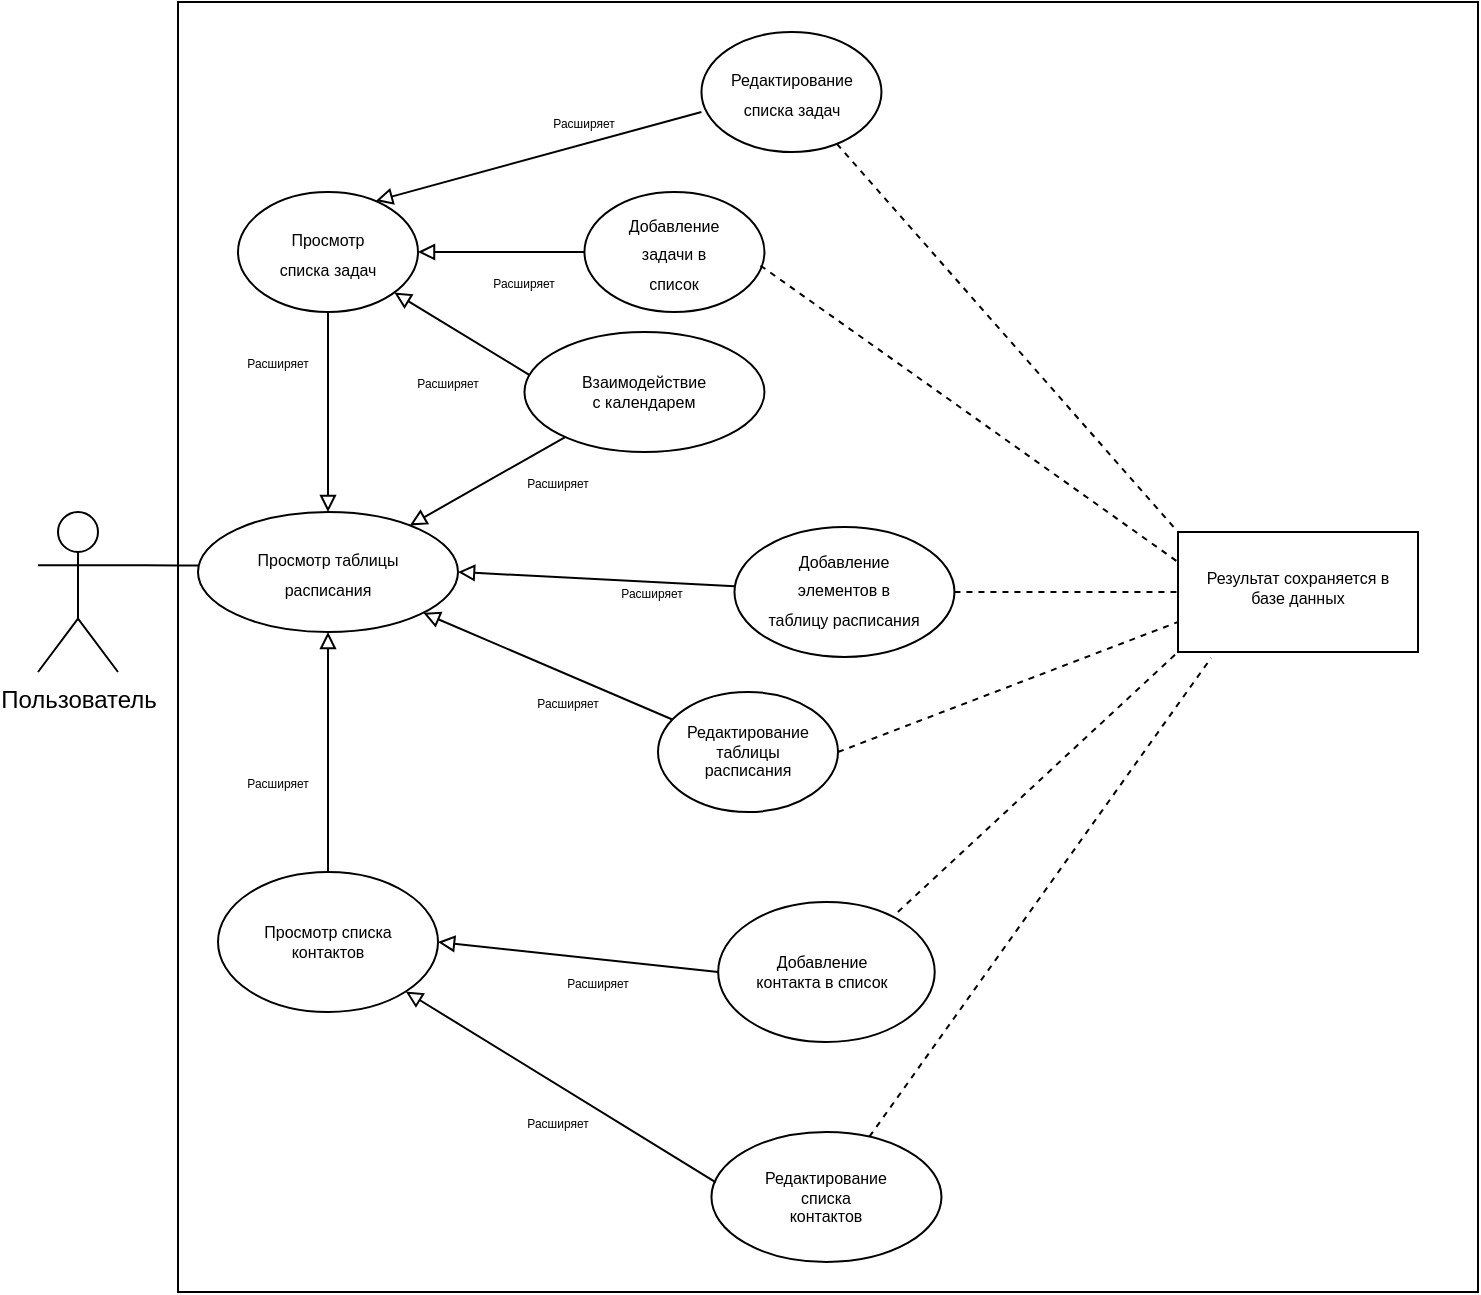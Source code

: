 <mxfile version="20.7.4" type="github">
  <diagram id="CMiNfKQvLbD95QUIcFMf" name="Страница 1">
    <mxGraphModel dx="955" dy="643" grid="1" gridSize="10" guides="1" tooltips="1" connect="1" arrows="1" fold="1" page="1" pageScale="1" pageWidth="827" pageHeight="1169" math="0" shadow="0">
      <root>
        <mxCell id="0" />
        <mxCell id="1" parent="0" />
        <mxCell id="cssiP6jLNBukrXoCatfn-72" value="" style="rounded=0;whiteSpace=wrap;html=1;fontSize=8;" vertex="1" parent="1">
          <mxGeometry x="150" y="45" width="650" height="645" as="geometry" />
        </mxCell>
        <mxCell id="cssiP6jLNBukrXoCatfn-5" style="edgeStyle=orthogonalEdgeStyle;rounded=1;orthogonalLoop=1;jettySize=auto;html=1;exitX=1;exitY=0.333;exitDx=0;exitDy=0;exitPerimeter=0;entryX=0.001;entryY=0.405;entryDx=0;entryDy=0;entryPerimeter=0;endArrow=none;endFill=0;" edge="1" parent="1" source="cssiP6jLNBukrXoCatfn-1">
          <mxGeometry relative="1" as="geometry">
            <mxPoint x="160.56" y="326.8" as="targetPoint" />
          </mxGeometry>
        </mxCell>
        <mxCell id="cssiP6jLNBukrXoCatfn-1" value="Пользователь" style="shape=umlActor;verticalLabelPosition=bottom;verticalAlign=top;html=1;outlineConnect=0;rounded=1;" vertex="1" parent="1">
          <mxGeometry x="80" y="300" width="40" height="80" as="geometry" />
        </mxCell>
        <mxCell id="cssiP6jLNBukrXoCatfn-6" value="" style="ellipse;whiteSpace=wrap;html=1;rounded=1;" vertex="1" parent="1">
          <mxGeometry x="160" y="300" width="130" height="60" as="geometry" />
        </mxCell>
        <mxCell id="cssiP6jLNBukrXoCatfn-9" value="&lt;font style=&quot;font-size: 8px;&quot;&gt;Просмотр таблицы раcписания&lt;/font&gt;" style="text;html=1;strokeColor=none;fillColor=none;align=center;verticalAlign=middle;whiteSpace=wrap;rounded=1;" vertex="1" parent="1">
          <mxGeometry x="180" y="315" width="90" height="30" as="geometry" />
        </mxCell>
        <mxCell id="cssiP6jLNBukrXoCatfn-14" style="edgeStyle=orthogonalEdgeStyle;rounded=1;orthogonalLoop=1;jettySize=auto;html=1;exitX=0.5;exitY=0;exitDx=0;exitDy=0;entryX=0.5;entryY=1;entryDx=0;entryDy=0;fontSize=7;endArrow=block;endFill=0;" edge="1" parent="1" source="cssiP6jLNBukrXoCatfn-12" target="cssiP6jLNBukrXoCatfn-6">
          <mxGeometry relative="1" as="geometry" />
        </mxCell>
        <mxCell id="cssiP6jLNBukrXoCatfn-12" value="" style="ellipse;whiteSpace=wrap;html=1;fontSize=8;rounded=1;" vertex="1" parent="1">
          <mxGeometry x="170" y="480" width="110" height="70" as="geometry" />
        </mxCell>
        <mxCell id="cssiP6jLNBukrXoCatfn-13" value="&lt;font style=&quot;font-size: 8px;&quot;&gt;Просмотр списка контактов&lt;/font&gt;" style="text;html=1;strokeColor=none;fillColor=none;align=center;verticalAlign=middle;whiteSpace=wrap;rounded=1;fontSize=8;" vertex="1" parent="1">
          <mxGeometry x="185" y="500" width="80" height="30" as="geometry" />
        </mxCell>
        <mxCell id="cssiP6jLNBukrXoCatfn-15" value="" style="ellipse;whiteSpace=wrap;html=1;fontSize=7;rounded=1;" vertex="1" parent="1">
          <mxGeometry x="323.23" y="210" width="120" height="60" as="geometry" />
        </mxCell>
        <mxCell id="cssiP6jLNBukrXoCatfn-16" value="&lt;font style=&quot;font-size: 8px;&quot;&gt;Взаимодействие с календарем&lt;/font&gt;" style="text;html=1;strokeColor=none;fillColor=none;align=center;verticalAlign=middle;whiteSpace=wrap;rounded=1;fontSize=7;" vertex="1" parent="1">
          <mxGeometry x="353.23" y="225" width="60" height="30" as="geometry" />
        </mxCell>
        <mxCell id="cssiP6jLNBukrXoCatfn-17" value="" style="endArrow=block;html=1;rounded=1;fontSize=8;endFill=0;" edge="1" parent="1" source="cssiP6jLNBukrXoCatfn-15" target="cssiP6jLNBukrXoCatfn-6">
          <mxGeometry width="50" height="50" relative="1" as="geometry">
            <mxPoint x="263.23" y="471.79" as="sourcePoint" />
            <mxPoint x="209.001" y="398.215" as="targetPoint" />
          </mxGeometry>
        </mxCell>
        <mxCell id="cssiP6jLNBukrXoCatfn-19" value="&lt;font style=&quot;font-size: 6px;&quot;&gt;Расширяет&lt;/font&gt;" style="text;html=1;strokeColor=none;fillColor=none;align=center;verticalAlign=middle;whiteSpace=wrap;rounded=1;fontSize=8;" vertex="1" parent="1">
          <mxGeometry x="255" y="220" width="60" height="30" as="geometry" />
        </mxCell>
        <mxCell id="cssiP6jLNBukrXoCatfn-20" value="" style="ellipse;whiteSpace=wrap;html=1;fontSize=8;rounded=1;" vertex="1" parent="1">
          <mxGeometry x="390" y="390" width="90" height="60" as="geometry" />
        </mxCell>
        <mxCell id="cssiP6jLNBukrXoCatfn-21" value="Редактирование таблицы расписания" style="text;html=1;strokeColor=none;fillColor=none;align=center;verticalAlign=middle;whiteSpace=wrap;rounded=1;fontSize=8;" vertex="1" parent="1">
          <mxGeometry x="405" y="405" width="60" height="30" as="geometry" />
        </mxCell>
        <mxCell id="cssiP6jLNBukrXoCatfn-23" value="" style="endArrow=block;html=1;rounded=1;fontSize=8;endFill=0;" edge="1" parent="1" source="cssiP6jLNBukrXoCatfn-20" target="cssiP6jLNBukrXoCatfn-6">
          <mxGeometry x="0.066" y="-55" width="50" height="50" relative="1" as="geometry">
            <mxPoint x="344.221" y="503.335" as="sourcePoint" />
            <mxPoint x="310" y="360" as="targetPoint" />
            <mxPoint as="offset" />
          </mxGeometry>
        </mxCell>
        <mxCell id="cssiP6jLNBukrXoCatfn-25" value="" style="rounded=0;whiteSpace=wrap;html=1;" vertex="1" parent="1">
          <mxGeometry x="650" y="310" width="120" height="60" as="geometry" />
        </mxCell>
        <mxCell id="cssiP6jLNBukrXoCatfn-28" style="edgeStyle=orthogonalEdgeStyle;rounded=0;orthogonalLoop=1;jettySize=auto;html=1;exitX=0.5;exitY=1;exitDx=0;exitDy=0;entryX=0.5;entryY=0;entryDx=0;entryDy=0;endArrow=block;endFill=0;" edge="1" parent="1" source="cssiP6jLNBukrXoCatfn-26" target="cssiP6jLNBukrXoCatfn-6">
          <mxGeometry relative="1" as="geometry" />
        </mxCell>
        <mxCell id="cssiP6jLNBukrXoCatfn-26" value="" style="ellipse;whiteSpace=wrap;html=1;" vertex="1" parent="1">
          <mxGeometry x="180" y="140" width="90" height="60" as="geometry" />
        </mxCell>
        <mxCell id="cssiP6jLNBukrXoCatfn-27" value="" style="ellipse;whiteSpace=wrap;html=1;" vertex="1" parent="1">
          <mxGeometry x="428.23" y="307.5" width="110" height="65" as="geometry" />
        </mxCell>
        <mxCell id="cssiP6jLNBukrXoCatfn-30" value="&lt;font style=&quot;font-size: 8px;&quot;&gt;Просмотр списка задач&lt;/font&gt;" style="text;html=1;strokeColor=none;fillColor=none;align=center;verticalAlign=middle;whiteSpace=wrap;rounded=0;" vertex="1" parent="1">
          <mxGeometry x="195" y="155" width="60" height="30" as="geometry" />
        </mxCell>
        <mxCell id="cssiP6jLNBukrXoCatfn-31" value="&lt;span style=&quot;font-size: 8px;&quot;&gt;Добавление элементов в таблицу расписания&lt;/span&gt;" style="text;html=1;strokeColor=none;fillColor=none;align=center;verticalAlign=middle;whiteSpace=wrap;rounded=0;" vertex="1" parent="1">
          <mxGeometry x="443.23" y="322.5" width="80" height="30" as="geometry" />
        </mxCell>
        <mxCell id="cssiP6jLNBukrXoCatfn-44" style="edgeStyle=orthogonalEdgeStyle;rounded=0;orthogonalLoop=1;jettySize=auto;html=1;exitX=0;exitY=0.5;exitDx=0;exitDy=0;fontSize=8;endArrow=block;endFill=0;" edge="1" parent="1" source="cssiP6jLNBukrXoCatfn-34" target="cssiP6jLNBukrXoCatfn-26">
          <mxGeometry relative="1" as="geometry" />
        </mxCell>
        <mxCell id="cssiP6jLNBukrXoCatfn-34" value="" style="ellipse;whiteSpace=wrap;html=1;" vertex="1" parent="1">
          <mxGeometry x="353.23" y="140" width="90" height="60" as="geometry" />
        </mxCell>
        <mxCell id="cssiP6jLNBukrXoCatfn-35" value="&lt;font style=&quot;font-size: 8px;&quot;&gt;Добавление задачи в список&lt;/font&gt;" style="text;html=1;strokeColor=none;fillColor=none;align=center;verticalAlign=middle;whiteSpace=wrap;rounded=0;" vertex="1" parent="1">
          <mxGeometry x="368.23" y="155" width="60" height="30" as="geometry" />
        </mxCell>
        <mxCell id="cssiP6jLNBukrXoCatfn-36" value="" style="ellipse;whiteSpace=wrap;html=1;" vertex="1" parent="1">
          <mxGeometry x="411.73" y="60" width="90" height="60" as="geometry" />
        </mxCell>
        <mxCell id="cssiP6jLNBukrXoCatfn-37" value="&lt;font style=&quot;font-size: 8px;&quot;&gt;Редактирование списка задач&lt;/font&gt;" style="text;html=1;strokeColor=none;fillColor=none;align=center;verticalAlign=middle;whiteSpace=wrap;rounded=0;" vertex="1" parent="1">
          <mxGeometry x="426.73" y="75" width="60" height="30" as="geometry" />
        </mxCell>
        <mxCell id="cssiP6jLNBukrXoCatfn-43" value="" style="endArrow=block;html=1;rounded=0;fontSize=8;exitX=0;exitY=0.667;exitDx=0;exitDy=0;exitPerimeter=0;endFill=0;entryX=0.766;entryY=0.074;entryDx=0;entryDy=0;entryPerimeter=0;" edge="1" parent="1" source="cssiP6jLNBukrXoCatfn-36" target="cssiP6jLNBukrXoCatfn-26">
          <mxGeometry width="50" height="50" relative="1" as="geometry">
            <mxPoint x="351.73" y="250" as="sourcePoint" />
            <mxPoint x="390.0" y="124.323" as="targetPoint" />
          </mxGeometry>
        </mxCell>
        <mxCell id="cssiP6jLNBukrXoCatfn-45" value="" style="endArrow=block;html=1;rounded=0;fontSize=8;exitX=0.023;exitY=0.361;exitDx=0;exitDy=0;exitPerimeter=0;endFill=0;" edge="1" parent="1" source="cssiP6jLNBukrXoCatfn-15" target="cssiP6jLNBukrXoCatfn-26">
          <mxGeometry width="50" height="50" relative="1" as="geometry">
            <mxPoint x="321.75" y="225" as="sourcePoint" />
            <mxPoint x="300.004" y="249.296" as="targetPoint" />
          </mxGeometry>
        </mxCell>
        <mxCell id="cssiP6jLNBukrXoCatfn-47" value="" style="ellipse;whiteSpace=wrap;html=1;fontSize=6;" vertex="1" parent="1">
          <mxGeometry x="416.73" y="610" width="115" height="65" as="geometry" />
        </mxCell>
        <mxCell id="cssiP6jLNBukrXoCatfn-48" value="" style="ellipse;whiteSpace=wrap;html=1;fontSize=6;" vertex="1" parent="1">
          <mxGeometry x="420.09" y="495" width="108.27" height="70" as="geometry" />
        </mxCell>
        <mxCell id="cssiP6jLNBukrXoCatfn-49" value="" style="endArrow=block;html=1;rounded=1;fontSize=8;endFill=0;" edge="1" parent="1" source="cssiP6jLNBukrXoCatfn-27">
          <mxGeometry x="0.066" y="-55" width="50" height="50" relative="1" as="geometry">
            <mxPoint x="440" y="340" as="sourcePoint" />
            <mxPoint x="290" y="330" as="targetPoint" />
            <mxPoint as="offset" />
          </mxGeometry>
        </mxCell>
        <mxCell id="cssiP6jLNBukrXoCatfn-50" value="&lt;font style=&quot;font-size: 8px;&quot;&gt;Редактирование списка контактов&lt;/font&gt;" style="text;html=1;strokeColor=none;fillColor=none;align=center;verticalAlign=middle;whiteSpace=wrap;rounded=0;fontSize=6;" vertex="1" parent="1">
          <mxGeometry x="444.23" y="627.5" width="60" height="30" as="geometry" />
        </mxCell>
        <mxCell id="cssiP6jLNBukrXoCatfn-51" value="Добавление контакта в список" style="text;html=1;strokeColor=none;fillColor=none;align=center;verticalAlign=middle;whiteSpace=wrap;rounded=0;fontSize=8;" vertex="1" parent="1">
          <mxGeometry x="433.73" y="515" width="76" height="30" as="geometry" />
        </mxCell>
        <mxCell id="cssiP6jLNBukrXoCatfn-52" value="" style="endArrow=block;html=1;rounded=0;fontSize=8;entryX=1;entryY=0.5;entryDx=0;entryDy=0;exitX=0;exitY=0.5;exitDx=0;exitDy=0;endFill=0;" edge="1" parent="1" source="cssiP6jLNBukrXoCatfn-48" target="cssiP6jLNBukrXoCatfn-12">
          <mxGeometry width="50" height="50" relative="1" as="geometry">
            <mxPoint x="310" y="590" as="sourcePoint" />
            <mxPoint x="360" y="540" as="targetPoint" />
          </mxGeometry>
        </mxCell>
        <mxCell id="cssiP6jLNBukrXoCatfn-54" value="" style="endArrow=block;html=1;rounded=0;fontSize=8;entryX=1;entryY=1;entryDx=0;entryDy=0;exitX=0.019;exitY=0.388;exitDx=0;exitDy=0;exitPerimeter=0;endFill=0;" edge="1" parent="1" source="cssiP6jLNBukrXoCatfn-47" target="cssiP6jLNBukrXoCatfn-12">
          <mxGeometry width="50" height="50" relative="1" as="geometry">
            <mxPoint x="320" y="600" as="sourcePoint" />
            <mxPoint x="370" y="550" as="targetPoint" />
          </mxGeometry>
        </mxCell>
        <mxCell id="cssiP6jLNBukrXoCatfn-55" value="" style="endArrow=none;dashed=1;html=1;rounded=0;fontSize=8;entryX=0;entryY=0;entryDx=0;entryDy=0;" edge="1" parent="1" source="cssiP6jLNBukrXoCatfn-36" target="cssiP6jLNBukrXoCatfn-25">
          <mxGeometry width="50" height="50" relative="1" as="geometry">
            <mxPoint x="570" y="240" as="sourcePoint" />
            <mxPoint x="620" y="190" as="targetPoint" />
          </mxGeometry>
        </mxCell>
        <mxCell id="cssiP6jLNBukrXoCatfn-56" value="" style="endArrow=none;dashed=1;html=1;rounded=0;fontSize=8;entryX=0;entryY=0.25;entryDx=0;entryDy=0;exitX=0.978;exitY=0.613;exitDx=0;exitDy=0;exitPerimeter=0;" edge="1" parent="1" source="cssiP6jLNBukrXoCatfn-34" target="cssiP6jLNBukrXoCatfn-25">
          <mxGeometry width="50" height="50" relative="1" as="geometry">
            <mxPoint x="489.455" y="125.894" as="sourcePoint" />
            <mxPoint x="660" y="320" as="targetPoint" />
          </mxGeometry>
        </mxCell>
        <mxCell id="cssiP6jLNBukrXoCatfn-57" value="" style="endArrow=none;dashed=1;html=1;rounded=0;fontSize=8;entryX=0;entryY=0.5;entryDx=0;entryDy=0;exitX=1;exitY=0.5;exitDx=0;exitDy=0;" edge="1" parent="1" source="cssiP6jLNBukrXoCatfn-27" target="cssiP6jLNBukrXoCatfn-25">
          <mxGeometry width="50" height="50" relative="1" as="geometry">
            <mxPoint x="499.455" y="135.894" as="sourcePoint" />
            <mxPoint x="670" y="330" as="targetPoint" />
          </mxGeometry>
        </mxCell>
        <mxCell id="cssiP6jLNBukrXoCatfn-58" value="" style="endArrow=none;dashed=1;html=1;rounded=0;fontSize=8;exitX=1;exitY=0.5;exitDx=0;exitDy=0;entryX=0;entryY=0.75;entryDx=0;entryDy=0;" edge="1" parent="1" source="cssiP6jLNBukrXoCatfn-20" target="cssiP6jLNBukrXoCatfn-25">
          <mxGeometry width="50" height="50" relative="1" as="geometry">
            <mxPoint x="509.455" y="145.894" as="sourcePoint" />
            <mxPoint x="650" y="430" as="targetPoint" />
          </mxGeometry>
        </mxCell>
        <mxCell id="cssiP6jLNBukrXoCatfn-59" value="" style="endArrow=none;dashed=1;html=1;rounded=0;fontSize=8;entryX=0;entryY=1;entryDx=0;entryDy=0;exitX=0.83;exitY=0.071;exitDx=0;exitDy=0;exitPerimeter=0;" edge="1" parent="1" source="cssiP6jLNBukrXoCatfn-48" target="cssiP6jLNBukrXoCatfn-25">
          <mxGeometry width="50" height="50" relative="1" as="geometry">
            <mxPoint x="519.455" y="155.894" as="sourcePoint" />
            <mxPoint x="690" y="350" as="targetPoint" />
          </mxGeometry>
        </mxCell>
        <mxCell id="cssiP6jLNBukrXoCatfn-60" value="" style="endArrow=none;dashed=1;html=1;rounded=0;fontSize=8;entryX=0.138;entryY=1.049;entryDx=0;entryDy=0;entryPerimeter=0;" edge="1" parent="1" source="cssiP6jLNBukrXoCatfn-47" target="cssiP6jLNBukrXoCatfn-25">
          <mxGeometry width="50" height="50" relative="1" as="geometry">
            <mxPoint x="529.455" y="165.894" as="sourcePoint" />
            <mxPoint x="700" y="360" as="targetPoint" />
          </mxGeometry>
        </mxCell>
        <mxCell id="cssiP6jLNBukrXoCatfn-62" value="Результат сохраняется в базе данных" style="text;html=1;strokeColor=none;fillColor=none;align=center;verticalAlign=middle;whiteSpace=wrap;rounded=0;fontSize=8;" vertex="1" parent="1">
          <mxGeometry x="660" y="323" width="100" height="30" as="geometry" />
        </mxCell>
        <mxCell id="cssiP6jLNBukrXoCatfn-63" value="&lt;font style=&quot;font-size: 6px;&quot;&gt;Расширяет&lt;/font&gt;" style="text;html=1;strokeColor=none;fillColor=none;align=center;verticalAlign=middle;whiteSpace=wrap;rounded=1;fontSize=8;" vertex="1" parent="1">
          <mxGeometry x="170" y="210" width="60" height="30" as="geometry" />
        </mxCell>
        <mxCell id="cssiP6jLNBukrXoCatfn-64" value="&lt;font style=&quot;font-size: 6px;&quot;&gt;Расширяет&lt;/font&gt;" style="text;html=1;strokeColor=none;fillColor=none;align=center;verticalAlign=middle;whiteSpace=wrap;rounded=1;fontSize=8;" vertex="1" parent="1">
          <mxGeometry x="293.23" y="170" width="60" height="30" as="geometry" />
        </mxCell>
        <mxCell id="cssiP6jLNBukrXoCatfn-65" value="&lt;font style=&quot;font-size: 6px;&quot;&gt;Расширяет&lt;/font&gt;" style="text;html=1;strokeColor=none;fillColor=none;align=center;verticalAlign=middle;whiteSpace=wrap;rounded=1;fontSize=8;" vertex="1" parent="1">
          <mxGeometry x="323.23" y="90" width="60" height="30" as="geometry" />
        </mxCell>
        <mxCell id="cssiP6jLNBukrXoCatfn-66" value="&lt;font style=&quot;font-size: 6px;&quot;&gt;Расширяет&lt;/font&gt;" style="text;html=1;strokeColor=none;fillColor=none;align=center;verticalAlign=middle;whiteSpace=wrap;rounded=1;fontSize=8;" vertex="1" parent="1">
          <mxGeometry x="310" y="270" width="60" height="30" as="geometry" />
        </mxCell>
        <mxCell id="cssiP6jLNBukrXoCatfn-67" value="&lt;font style=&quot;font-size: 6px;&quot;&gt;Расширяет&lt;/font&gt;" style="text;html=1;strokeColor=none;fillColor=none;align=center;verticalAlign=middle;whiteSpace=wrap;rounded=1;fontSize=8;" vertex="1" parent="1">
          <mxGeometry x="356.73" y="325" width="60" height="30" as="geometry" />
        </mxCell>
        <mxCell id="cssiP6jLNBukrXoCatfn-68" value="&lt;font style=&quot;font-size: 6px;&quot;&gt;Расширяет&lt;/font&gt;" style="text;html=1;strokeColor=none;fillColor=none;align=center;verticalAlign=middle;whiteSpace=wrap;rounded=1;fontSize=8;" vertex="1" parent="1">
          <mxGeometry x="315" y="380" width="60" height="30" as="geometry" />
        </mxCell>
        <mxCell id="cssiP6jLNBukrXoCatfn-69" value="&lt;font style=&quot;font-size: 6px;&quot;&gt;Расширяет&lt;/font&gt;" style="text;html=1;strokeColor=none;fillColor=none;align=center;verticalAlign=middle;whiteSpace=wrap;rounded=1;fontSize=8;" vertex="1" parent="1">
          <mxGeometry x="330" y="520" width="60" height="30" as="geometry" />
        </mxCell>
        <mxCell id="cssiP6jLNBukrXoCatfn-70" value="&lt;font style=&quot;font-size: 6px;&quot;&gt;Расширяет&lt;/font&gt;" style="text;html=1;strokeColor=none;fillColor=none;align=center;verticalAlign=middle;whiteSpace=wrap;rounded=1;fontSize=8;" vertex="1" parent="1">
          <mxGeometry x="170" y="420" width="60" height="30" as="geometry" />
        </mxCell>
        <mxCell id="cssiP6jLNBukrXoCatfn-71" value="&lt;font style=&quot;font-size: 6px;&quot;&gt;Расширяет&lt;/font&gt;" style="text;html=1;strokeColor=none;fillColor=none;align=center;verticalAlign=middle;whiteSpace=wrap;rounded=1;fontSize=8;" vertex="1" parent="1">
          <mxGeometry x="310" y="590" width="60" height="30" as="geometry" />
        </mxCell>
      </root>
    </mxGraphModel>
  </diagram>
</mxfile>
